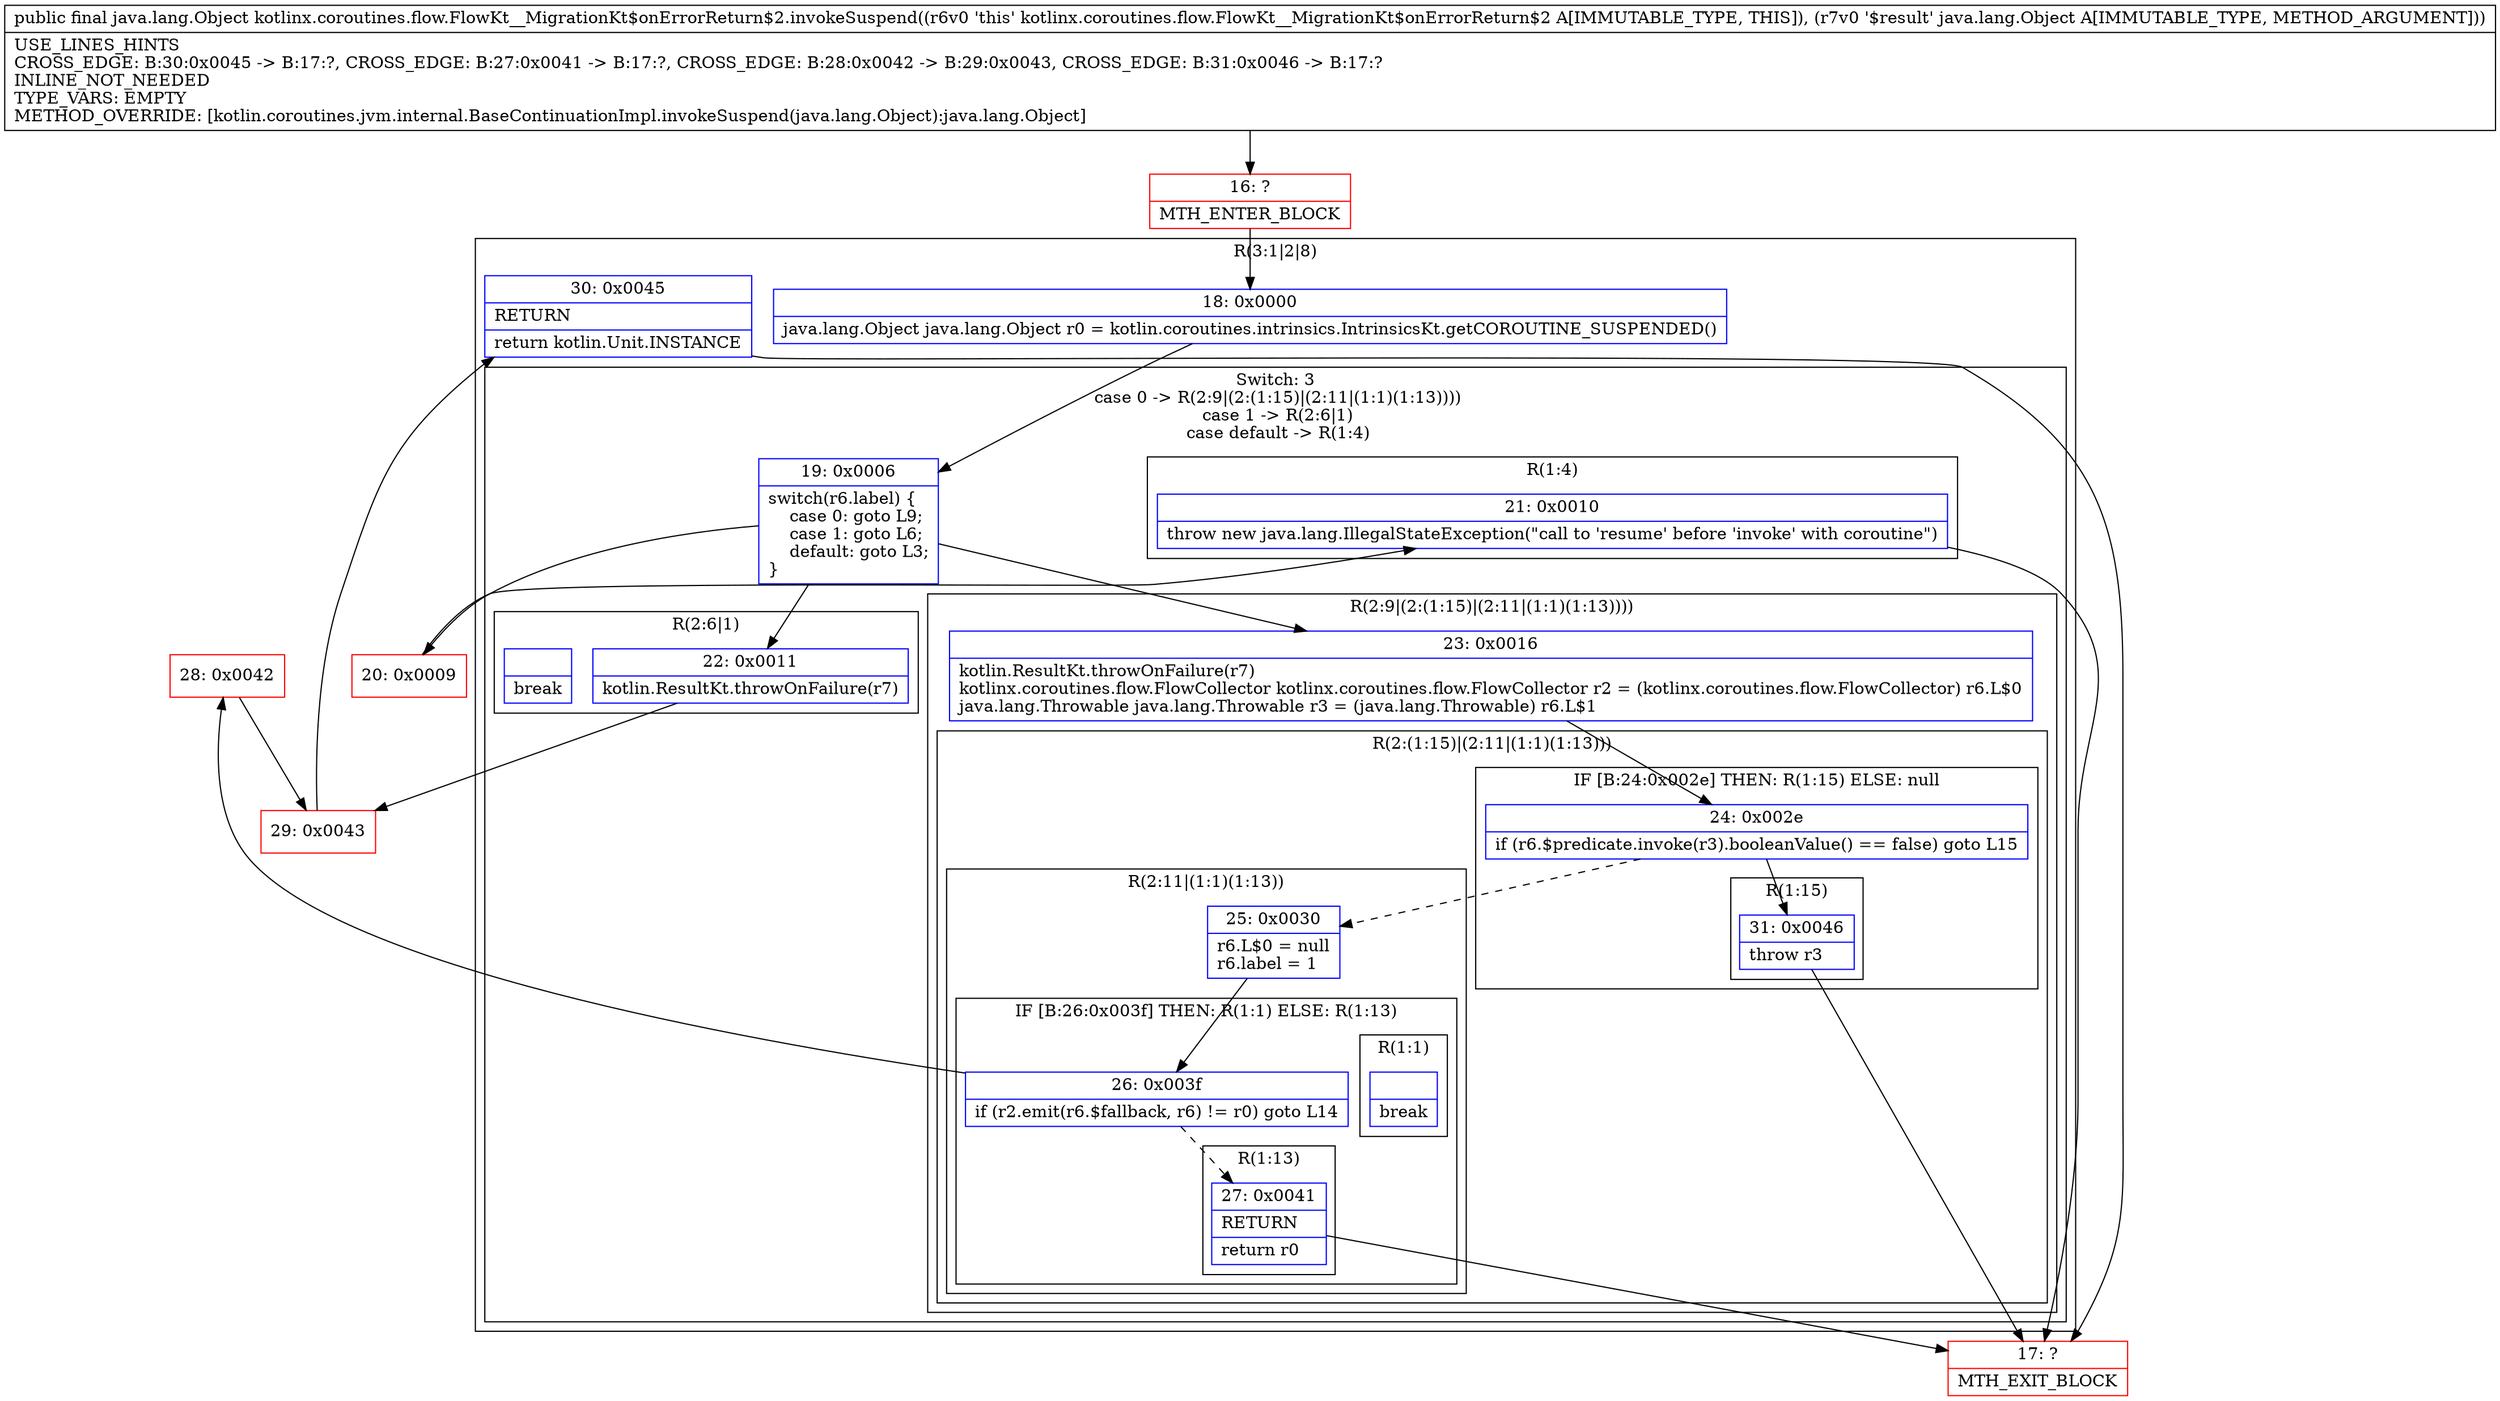 digraph "CFG forkotlinx.coroutines.flow.FlowKt__MigrationKt$onErrorReturn$2.invokeSuspend(Ljava\/lang\/Object;)Ljava\/lang\/Object;" {
subgraph cluster_Region_1969857283 {
label = "R(3:1|2|8)";
node [shape=record,color=blue];
Node_18 [shape=record,label="{18\:\ 0x0000|java.lang.Object java.lang.Object r0 = kotlin.coroutines.intrinsics.IntrinsicsKt.getCOROUTINE_SUSPENDED()\l}"];
subgraph cluster_SwitchRegion_1209371805 {
label = "Switch: 3
 case 0 -> R(2:9|(2:(1:15)|(2:11|(1:1)(1:13))))
 case 1 -> R(2:6|1)
 case default -> R(1:4)";
node [shape=record,color=blue];
Node_19 [shape=record,label="{19\:\ 0x0006|switch(r6.label) \{\l    case 0: goto L9;\l    case 1: goto L6;\l    default: goto L3;\l\}\l}"];
subgraph cluster_Region_1519782452 {
label = "R(2:9|(2:(1:15)|(2:11|(1:1)(1:13))))";
node [shape=record,color=blue];
Node_23 [shape=record,label="{23\:\ 0x0016|kotlin.ResultKt.throwOnFailure(r7)\lkotlinx.coroutines.flow.FlowCollector kotlinx.coroutines.flow.FlowCollector r2 = (kotlinx.coroutines.flow.FlowCollector) r6.L$0\ljava.lang.Throwable java.lang.Throwable r3 = (java.lang.Throwable) r6.L$1\l}"];
subgraph cluster_Region_1060547506 {
label = "R(2:(1:15)|(2:11|(1:1)(1:13)))";
node [shape=record,color=blue];
subgraph cluster_IfRegion_1650445278 {
label = "IF [B:24:0x002e] THEN: R(1:15) ELSE: null";
node [shape=record,color=blue];
Node_24 [shape=record,label="{24\:\ 0x002e|if (r6.$predicate.invoke(r3).booleanValue() == false) goto L15\l}"];
subgraph cluster_Region_826988012 {
label = "R(1:15)";
node [shape=record,color=blue];
Node_31 [shape=record,label="{31\:\ 0x0046|throw r3\l}"];
}
}
subgraph cluster_Region_1030739966 {
label = "R(2:11|(1:1)(1:13))";
node [shape=record,color=blue];
Node_25 [shape=record,label="{25\:\ 0x0030|r6.L$0 = null\lr6.label = 1\l}"];
subgraph cluster_IfRegion_1252207805 {
label = "IF [B:26:0x003f] THEN: R(1:1) ELSE: R(1:13)";
node [shape=record,color=blue];
Node_26 [shape=record,label="{26\:\ 0x003f|if (r2.emit(r6.$fallback, r6) != r0) goto L14\l}"];
subgraph cluster_Region_1243261392 {
label = "R(1:1)";
node [shape=record,color=blue];
Node_InsnContainer_772777322 [shape=record,label="{|break\l}"];
}
subgraph cluster_Region_1775173159 {
label = "R(1:13)";
node [shape=record,color=blue];
Node_27 [shape=record,label="{27\:\ 0x0041|RETURN\l|return r0\l}"];
}
}
}
}
}
subgraph cluster_Region_611246114 {
label = "R(2:6|1)";
node [shape=record,color=blue];
Node_22 [shape=record,label="{22\:\ 0x0011|kotlin.ResultKt.throwOnFailure(r7)\l}"];
Node_InsnContainer_1744634742 [shape=record,label="{|break\l}"];
}
subgraph cluster_Region_2025218672 {
label = "R(1:4)";
node [shape=record,color=blue];
Node_21 [shape=record,label="{21\:\ 0x0010|throw new java.lang.IllegalStateException(\"call to 'resume' before 'invoke' with coroutine\")\l}"];
}
}
Node_30 [shape=record,label="{30\:\ 0x0045|RETURN\l|return kotlin.Unit.INSTANCE\l}"];
}
Node_16 [shape=record,color=red,label="{16\:\ ?|MTH_ENTER_BLOCK\l}"];
Node_20 [shape=record,color=red,label="{20\:\ 0x0009}"];
Node_17 [shape=record,color=red,label="{17\:\ ?|MTH_EXIT_BLOCK\l}"];
Node_29 [shape=record,color=red,label="{29\:\ 0x0043}"];
Node_28 [shape=record,color=red,label="{28\:\ 0x0042}"];
MethodNode[shape=record,label="{public final java.lang.Object kotlinx.coroutines.flow.FlowKt__MigrationKt$onErrorReturn$2.invokeSuspend((r6v0 'this' kotlinx.coroutines.flow.FlowKt__MigrationKt$onErrorReturn$2 A[IMMUTABLE_TYPE, THIS]), (r7v0 '$result' java.lang.Object A[IMMUTABLE_TYPE, METHOD_ARGUMENT]))  | USE_LINES_HINTS\lCROSS_EDGE: B:30:0x0045 \-\> B:17:?, CROSS_EDGE: B:27:0x0041 \-\> B:17:?, CROSS_EDGE: B:28:0x0042 \-\> B:29:0x0043, CROSS_EDGE: B:31:0x0046 \-\> B:17:?\lINLINE_NOT_NEEDED\lTYPE_VARS: EMPTY\lMETHOD_OVERRIDE: [kotlin.coroutines.jvm.internal.BaseContinuationImpl.invokeSuspend(java.lang.Object):java.lang.Object]\l}"];
MethodNode -> Node_16;Node_18 -> Node_19;
Node_19 -> Node_20;
Node_19 -> Node_22;
Node_19 -> Node_23;
Node_23 -> Node_24;
Node_24 -> Node_25[style=dashed];
Node_24 -> Node_31;
Node_31 -> Node_17;
Node_25 -> Node_26;
Node_26 -> Node_27[style=dashed];
Node_26 -> Node_28;
Node_27 -> Node_17;
Node_22 -> Node_29;
Node_21 -> Node_17;
Node_30 -> Node_17;
Node_16 -> Node_18;
Node_20 -> Node_21;
Node_29 -> Node_30;
Node_28 -> Node_29;
}

